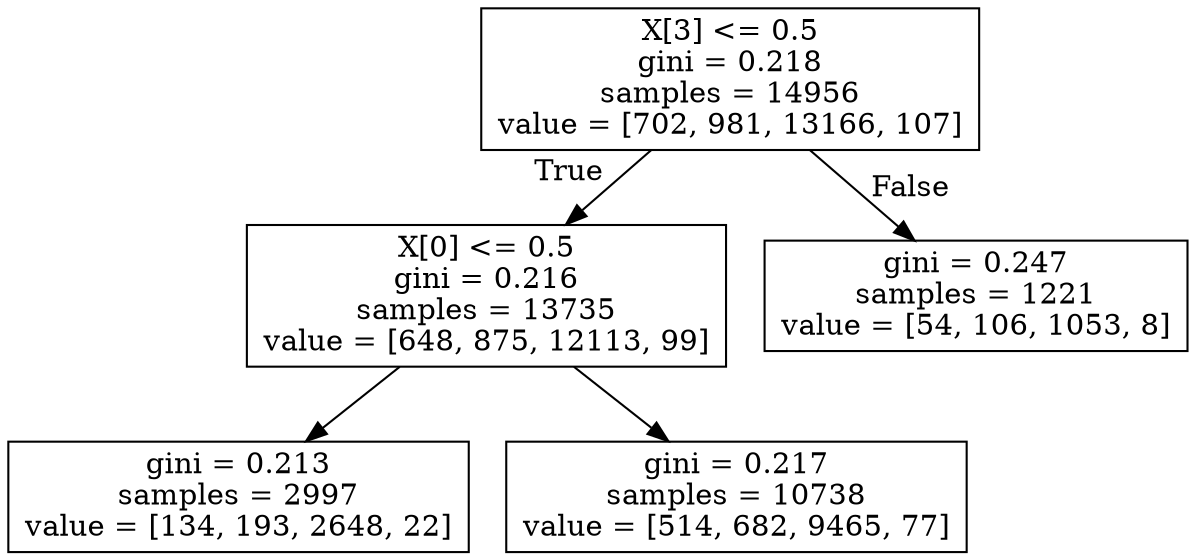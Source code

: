 digraph Tree {
node [shape=box] ;
0 [label="X[3] <= 0.5\ngini = 0.218\nsamples = 14956\nvalue = [702, 981, 13166, 107]"] ;
1 [label="X[0] <= 0.5\ngini = 0.216\nsamples = 13735\nvalue = [648, 875, 12113, 99]"] ;
0 -> 1 [labeldistance=2.5, labelangle=45, headlabel="True"] ;
2 [label="gini = 0.213\nsamples = 2997\nvalue = [134, 193, 2648, 22]"] ;
1 -> 2 ;
3 [label="gini = 0.217\nsamples = 10738\nvalue = [514, 682, 9465, 77]"] ;
1 -> 3 ;
4 [label="gini = 0.247\nsamples = 1221\nvalue = [54, 106, 1053, 8]"] ;
0 -> 4 [labeldistance=2.5, labelangle=-45, headlabel="False"] ;
}